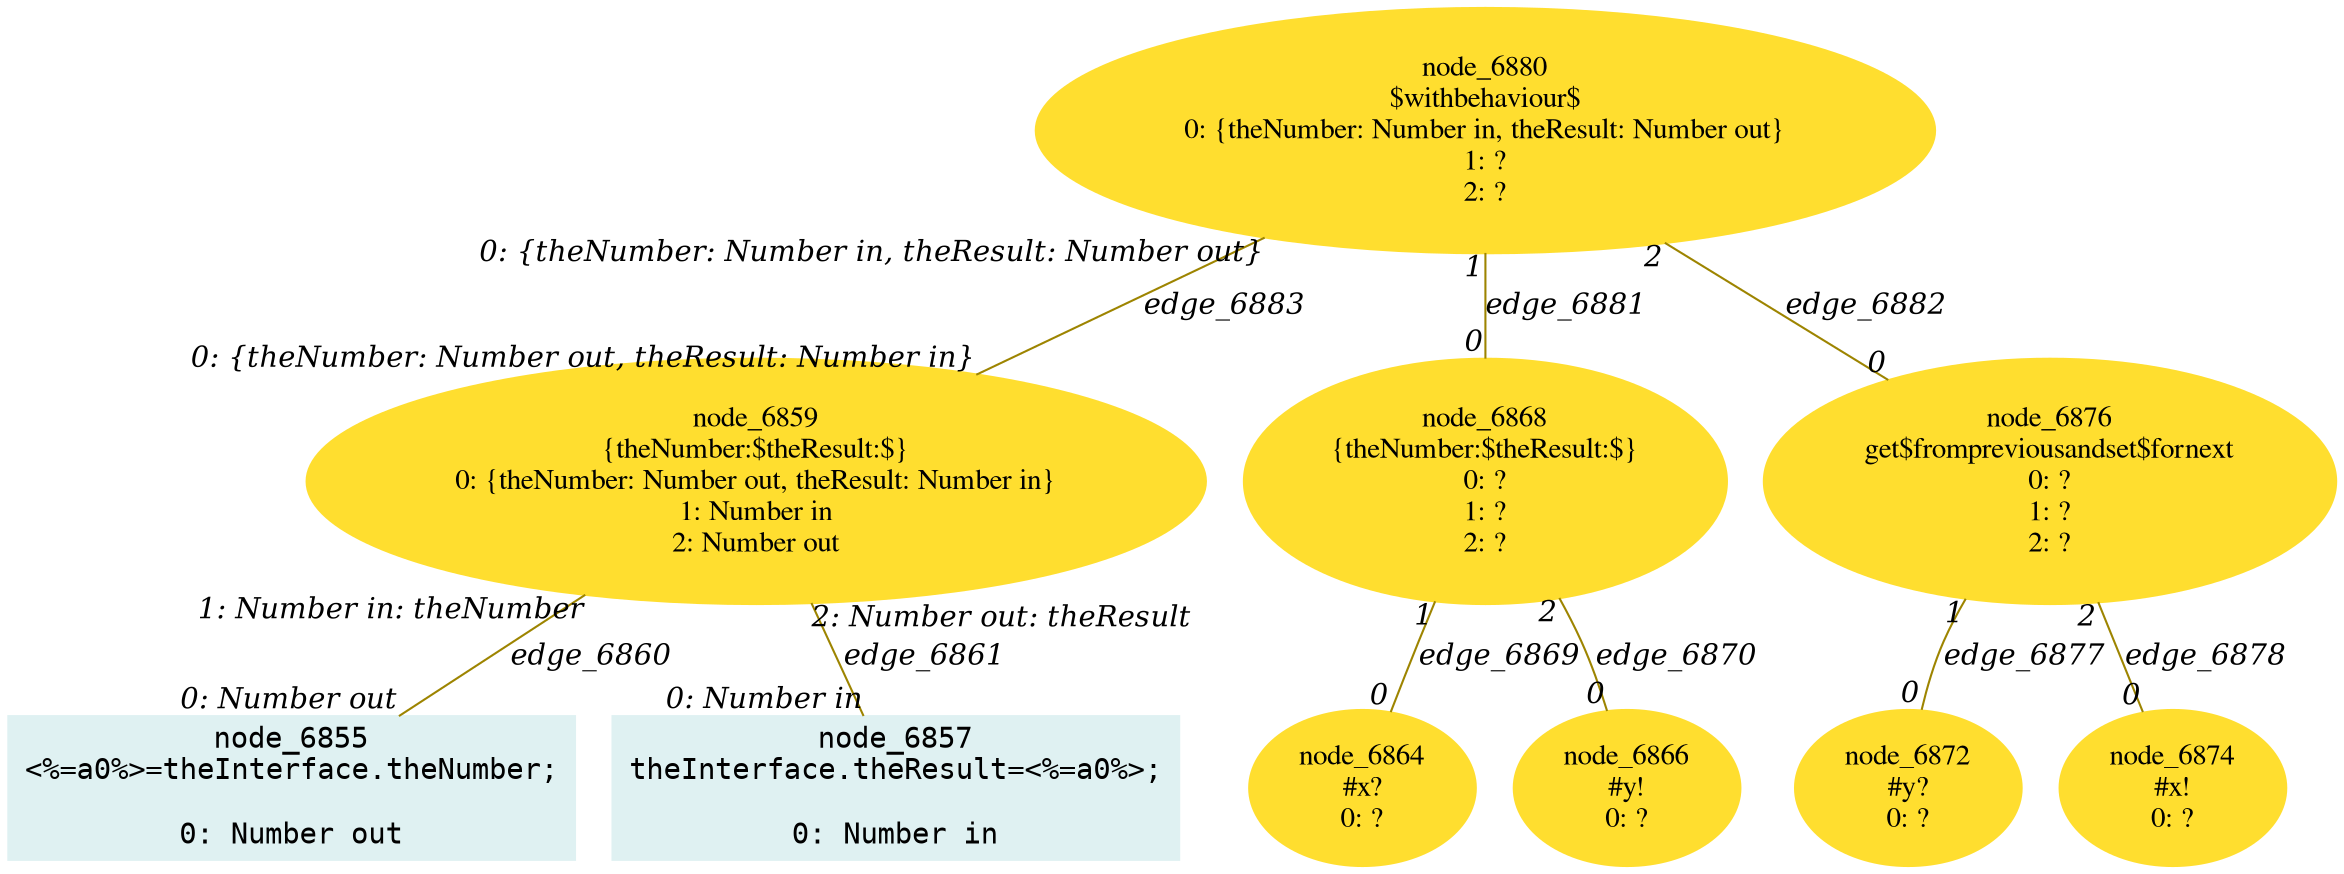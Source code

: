 digraph g{node_6855 [shape="box", style="filled", color="#dff1f2", fontname="Courier", label="node_6855
<%=a0%>=theInterface.theNumber;

0: Number out" ]
node_6857 [shape="box", style="filled", color="#dff1f2", fontname="Courier", label="node_6857
theInterface.theResult=<%=a0%>;

0: Number in" ]
node_6859 [shape="ellipse", style="filled", color="#ffde2f", fontname="Times", label="node_6859
{theNumber:$theResult:$}
0: {theNumber: Number out, theResult: Number in}
1: Number in
2: Number out" ]
node_6864 [shape="ellipse", style="filled", color="#ffde2f", fontname="Times", label="node_6864
#x?
0: ?" ]
node_6866 [shape="ellipse", style="filled", color="#ffde2f", fontname="Times", label="node_6866
#y!
0: ?" ]
node_6868 [shape="ellipse", style="filled", color="#ffde2f", fontname="Times", label="node_6868
{theNumber:$theResult:$}
0: ?
1: ?
2: ?" ]
node_6872 [shape="ellipse", style="filled", color="#ffde2f", fontname="Times", label="node_6872
#y?
0: ?" ]
node_6874 [shape="ellipse", style="filled", color="#ffde2f", fontname="Times", label="node_6874
#x!
0: ?" ]
node_6876 [shape="ellipse", style="filled", color="#ffde2f", fontname="Times", label="node_6876
get$frompreviousandset$fornext
0: ?
1: ?
2: ?" ]
node_6880 [shape="ellipse", style="filled", color="#ffde2f", fontname="Times", label="node_6880
$withbehaviour$
0: {theNumber: Number in, theResult: Number out}
1: ?
2: ?" ]
node_6859 -> node_6855 [dir=none, arrowHead=none, fontname="Times-Italic", arrowsize=1, color="#9d8400", label="edge_6860",  headlabel="0: Number out", taillabel="1: Number in: theNumber" ]
node_6859 -> node_6857 [dir=none, arrowHead=none, fontname="Times-Italic", arrowsize=1, color="#9d8400", label="edge_6861",  headlabel="0: Number in", taillabel="2: Number out: theResult" ]
node_6868 -> node_6864 [dir=none, arrowHead=none, fontname="Times-Italic", arrowsize=1, color="#9d8400", label="edge_6869",  headlabel="0", taillabel="1" ]
node_6868 -> node_6866 [dir=none, arrowHead=none, fontname="Times-Italic", arrowsize=1, color="#9d8400", label="edge_6870",  headlabel="0", taillabel="2" ]
node_6876 -> node_6872 [dir=none, arrowHead=none, fontname="Times-Italic", arrowsize=1, color="#9d8400", label="edge_6877",  headlabel="0", taillabel="1" ]
node_6876 -> node_6874 [dir=none, arrowHead=none, fontname="Times-Italic", arrowsize=1, color="#9d8400", label="edge_6878",  headlabel="0", taillabel="2" ]
node_6880 -> node_6868 [dir=none, arrowHead=none, fontname="Times-Italic", arrowsize=1, color="#9d8400", label="edge_6881",  headlabel="0", taillabel="1" ]
node_6880 -> node_6876 [dir=none, arrowHead=none, fontname="Times-Italic", arrowsize=1, color="#9d8400", label="edge_6882",  headlabel="0", taillabel="2" ]
node_6880 -> node_6859 [dir=none, arrowHead=none, fontname="Times-Italic", arrowsize=1, color="#9d8400", label="edge_6883",  headlabel="0: {theNumber: Number out, theResult: Number in}", taillabel="0: {theNumber: Number in, theResult: Number out}" ]
}